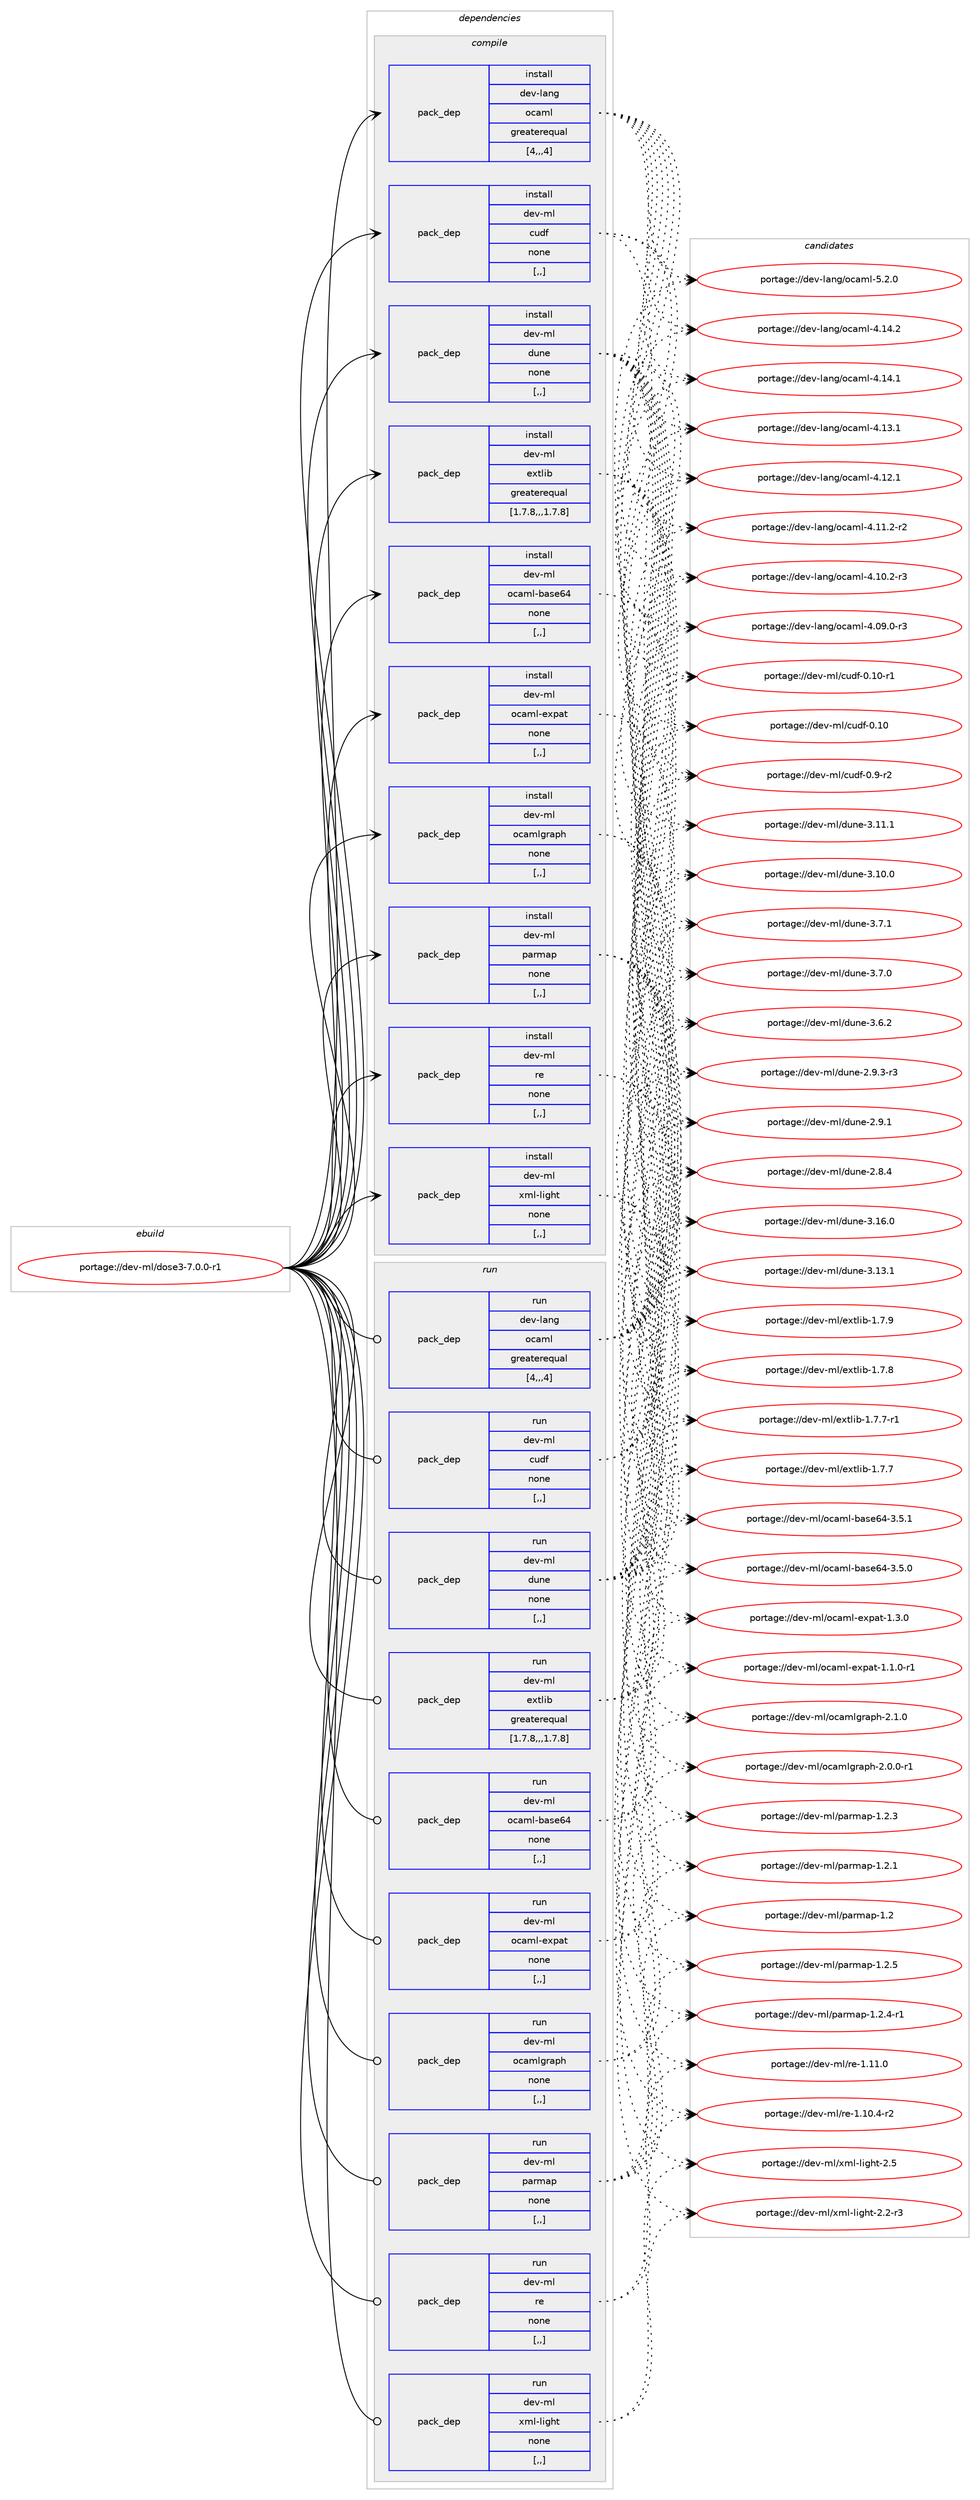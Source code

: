 digraph prolog {

# *************
# Graph options
# *************

newrank=true;
concentrate=true;
compound=true;
graph [rankdir=LR,fontname=Helvetica,fontsize=10,ranksep=1.5];#, ranksep=2.5, nodesep=0.2];
edge  [arrowhead=vee];
node  [fontname=Helvetica,fontsize=10];

# **********
# The ebuild
# **********

subgraph cluster_leftcol {
color=gray;
label=<<i>ebuild</i>>;
id [label="portage://dev-ml/dose3-7.0.0-r1", color=red, width=4, href="../dev-ml/dose3-7.0.0-r1.svg"];
}

# ****************
# The dependencies
# ****************

subgraph cluster_midcol {
color=gray;
label=<<i>dependencies</i>>;
subgraph cluster_compile {
fillcolor="#eeeeee";
style=filled;
label=<<i>compile</i>>;
subgraph pack88402 {
dependency118903 [label=<<TABLE BORDER="0" CELLBORDER="1" CELLSPACING="0" CELLPADDING="4" WIDTH="220"><TR><TD ROWSPAN="6" CELLPADDING="30">pack_dep</TD></TR><TR><TD WIDTH="110">install</TD></TR><TR><TD>dev-lang</TD></TR><TR><TD>ocaml</TD></TR><TR><TD>greaterequal</TD></TR><TR><TD>[4,,,4]</TD></TR></TABLE>>, shape=none, color=blue];
}
id:e -> dependency118903:w [weight=20,style="solid",arrowhead="vee"];
subgraph pack88403 {
dependency118904 [label=<<TABLE BORDER="0" CELLBORDER="1" CELLSPACING="0" CELLPADDING="4" WIDTH="220"><TR><TD ROWSPAN="6" CELLPADDING="30">pack_dep</TD></TR><TR><TD WIDTH="110">install</TD></TR><TR><TD>dev-ml</TD></TR><TR><TD>cudf</TD></TR><TR><TD>none</TD></TR><TR><TD>[,,]</TD></TR></TABLE>>, shape=none, color=blue];
}
id:e -> dependency118904:w [weight=20,style="solid",arrowhead="vee"];
subgraph pack88404 {
dependency118905 [label=<<TABLE BORDER="0" CELLBORDER="1" CELLSPACING="0" CELLPADDING="4" WIDTH="220"><TR><TD ROWSPAN="6" CELLPADDING="30">pack_dep</TD></TR><TR><TD WIDTH="110">install</TD></TR><TR><TD>dev-ml</TD></TR><TR><TD>dune</TD></TR><TR><TD>none</TD></TR><TR><TD>[,,]</TD></TR></TABLE>>, shape=none, color=blue];
}
id:e -> dependency118905:w [weight=20,style="solid",arrowhead="vee"];
subgraph pack88405 {
dependency118906 [label=<<TABLE BORDER="0" CELLBORDER="1" CELLSPACING="0" CELLPADDING="4" WIDTH="220"><TR><TD ROWSPAN="6" CELLPADDING="30">pack_dep</TD></TR><TR><TD WIDTH="110">install</TD></TR><TR><TD>dev-ml</TD></TR><TR><TD>extlib</TD></TR><TR><TD>greaterequal</TD></TR><TR><TD>[1.7.8,,,1.7.8]</TD></TR></TABLE>>, shape=none, color=blue];
}
id:e -> dependency118906:w [weight=20,style="solid",arrowhead="vee"];
subgraph pack88406 {
dependency118907 [label=<<TABLE BORDER="0" CELLBORDER="1" CELLSPACING="0" CELLPADDING="4" WIDTH="220"><TR><TD ROWSPAN="6" CELLPADDING="30">pack_dep</TD></TR><TR><TD WIDTH="110">install</TD></TR><TR><TD>dev-ml</TD></TR><TR><TD>ocaml-base64</TD></TR><TR><TD>none</TD></TR><TR><TD>[,,]</TD></TR></TABLE>>, shape=none, color=blue];
}
id:e -> dependency118907:w [weight=20,style="solid",arrowhead="vee"];
subgraph pack88407 {
dependency118908 [label=<<TABLE BORDER="0" CELLBORDER="1" CELLSPACING="0" CELLPADDING="4" WIDTH="220"><TR><TD ROWSPAN="6" CELLPADDING="30">pack_dep</TD></TR><TR><TD WIDTH="110">install</TD></TR><TR><TD>dev-ml</TD></TR><TR><TD>ocaml-expat</TD></TR><TR><TD>none</TD></TR><TR><TD>[,,]</TD></TR></TABLE>>, shape=none, color=blue];
}
id:e -> dependency118908:w [weight=20,style="solid",arrowhead="vee"];
subgraph pack88408 {
dependency118909 [label=<<TABLE BORDER="0" CELLBORDER="1" CELLSPACING="0" CELLPADDING="4" WIDTH="220"><TR><TD ROWSPAN="6" CELLPADDING="30">pack_dep</TD></TR><TR><TD WIDTH="110">install</TD></TR><TR><TD>dev-ml</TD></TR><TR><TD>ocamlgraph</TD></TR><TR><TD>none</TD></TR><TR><TD>[,,]</TD></TR></TABLE>>, shape=none, color=blue];
}
id:e -> dependency118909:w [weight=20,style="solid",arrowhead="vee"];
subgraph pack88409 {
dependency118910 [label=<<TABLE BORDER="0" CELLBORDER="1" CELLSPACING="0" CELLPADDING="4" WIDTH="220"><TR><TD ROWSPAN="6" CELLPADDING="30">pack_dep</TD></TR><TR><TD WIDTH="110">install</TD></TR><TR><TD>dev-ml</TD></TR><TR><TD>parmap</TD></TR><TR><TD>none</TD></TR><TR><TD>[,,]</TD></TR></TABLE>>, shape=none, color=blue];
}
id:e -> dependency118910:w [weight=20,style="solid",arrowhead="vee"];
subgraph pack88410 {
dependency118911 [label=<<TABLE BORDER="0" CELLBORDER="1" CELLSPACING="0" CELLPADDING="4" WIDTH="220"><TR><TD ROWSPAN="6" CELLPADDING="30">pack_dep</TD></TR><TR><TD WIDTH="110">install</TD></TR><TR><TD>dev-ml</TD></TR><TR><TD>re</TD></TR><TR><TD>none</TD></TR><TR><TD>[,,]</TD></TR></TABLE>>, shape=none, color=blue];
}
id:e -> dependency118911:w [weight=20,style="solid",arrowhead="vee"];
subgraph pack88411 {
dependency118912 [label=<<TABLE BORDER="0" CELLBORDER="1" CELLSPACING="0" CELLPADDING="4" WIDTH="220"><TR><TD ROWSPAN="6" CELLPADDING="30">pack_dep</TD></TR><TR><TD WIDTH="110">install</TD></TR><TR><TD>dev-ml</TD></TR><TR><TD>xml-light</TD></TR><TR><TD>none</TD></TR><TR><TD>[,,]</TD></TR></TABLE>>, shape=none, color=blue];
}
id:e -> dependency118912:w [weight=20,style="solid",arrowhead="vee"];
}
subgraph cluster_compileandrun {
fillcolor="#eeeeee";
style=filled;
label=<<i>compile and run</i>>;
}
subgraph cluster_run {
fillcolor="#eeeeee";
style=filled;
label=<<i>run</i>>;
subgraph pack88412 {
dependency118913 [label=<<TABLE BORDER="0" CELLBORDER="1" CELLSPACING="0" CELLPADDING="4" WIDTH="220"><TR><TD ROWSPAN="6" CELLPADDING="30">pack_dep</TD></TR><TR><TD WIDTH="110">run</TD></TR><TR><TD>dev-lang</TD></TR><TR><TD>ocaml</TD></TR><TR><TD>greaterequal</TD></TR><TR><TD>[4,,,4]</TD></TR></TABLE>>, shape=none, color=blue];
}
id:e -> dependency118913:w [weight=20,style="solid",arrowhead="odot"];
subgraph pack88413 {
dependency118914 [label=<<TABLE BORDER="0" CELLBORDER="1" CELLSPACING="0" CELLPADDING="4" WIDTH="220"><TR><TD ROWSPAN="6" CELLPADDING="30">pack_dep</TD></TR><TR><TD WIDTH="110">run</TD></TR><TR><TD>dev-ml</TD></TR><TR><TD>cudf</TD></TR><TR><TD>none</TD></TR><TR><TD>[,,]</TD></TR></TABLE>>, shape=none, color=blue];
}
id:e -> dependency118914:w [weight=20,style="solid",arrowhead="odot"];
subgraph pack88414 {
dependency118915 [label=<<TABLE BORDER="0" CELLBORDER="1" CELLSPACING="0" CELLPADDING="4" WIDTH="220"><TR><TD ROWSPAN="6" CELLPADDING="30">pack_dep</TD></TR><TR><TD WIDTH="110">run</TD></TR><TR><TD>dev-ml</TD></TR><TR><TD>dune</TD></TR><TR><TD>none</TD></TR><TR><TD>[,,]</TD></TR></TABLE>>, shape=none, color=blue];
}
id:e -> dependency118915:w [weight=20,style="solid",arrowhead="odot"];
subgraph pack88415 {
dependency118916 [label=<<TABLE BORDER="0" CELLBORDER="1" CELLSPACING="0" CELLPADDING="4" WIDTH="220"><TR><TD ROWSPAN="6" CELLPADDING="30">pack_dep</TD></TR><TR><TD WIDTH="110">run</TD></TR><TR><TD>dev-ml</TD></TR><TR><TD>extlib</TD></TR><TR><TD>greaterequal</TD></TR><TR><TD>[1.7.8,,,1.7.8]</TD></TR></TABLE>>, shape=none, color=blue];
}
id:e -> dependency118916:w [weight=20,style="solid",arrowhead="odot"];
subgraph pack88416 {
dependency118917 [label=<<TABLE BORDER="0" CELLBORDER="1" CELLSPACING="0" CELLPADDING="4" WIDTH="220"><TR><TD ROWSPAN="6" CELLPADDING="30">pack_dep</TD></TR><TR><TD WIDTH="110">run</TD></TR><TR><TD>dev-ml</TD></TR><TR><TD>ocaml-base64</TD></TR><TR><TD>none</TD></TR><TR><TD>[,,]</TD></TR></TABLE>>, shape=none, color=blue];
}
id:e -> dependency118917:w [weight=20,style="solid",arrowhead="odot"];
subgraph pack88417 {
dependency118918 [label=<<TABLE BORDER="0" CELLBORDER="1" CELLSPACING="0" CELLPADDING="4" WIDTH="220"><TR><TD ROWSPAN="6" CELLPADDING="30">pack_dep</TD></TR><TR><TD WIDTH="110">run</TD></TR><TR><TD>dev-ml</TD></TR><TR><TD>ocaml-expat</TD></TR><TR><TD>none</TD></TR><TR><TD>[,,]</TD></TR></TABLE>>, shape=none, color=blue];
}
id:e -> dependency118918:w [weight=20,style="solid",arrowhead="odot"];
subgraph pack88418 {
dependency118919 [label=<<TABLE BORDER="0" CELLBORDER="1" CELLSPACING="0" CELLPADDING="4" WIDTH="220"><TR><TD ROWSPAN="6" CELLPADDING="30">pack_dep</TD></TR><TR><TD WIDTH="110">run</TD></TR><TR><TD>dev-ml</TD></TR><TR><TD>ocamlgraph</TD></TR><TR><TD>none</TD></TR><TR><TD>[,,]</TD></TR></TABLE>>, shape=none, color=blue];
}
id:e -> dependency118919:w [weight=20,style="solid",arrowhead="odot"];
subgraph pack88419 {
dependency118920 [label=<<TABLE BORDER="0" CELLBORDER="1" CELLSPACING="0" CELLPADDING="4" WIDTH="220"><TR><TD ROWSPAN="6" CELLPADDING="30">pack_dep</TD></TR><TR><TD WIDTH="110">run</TD></TR><TR><TD>dev-ml</TD></TR><TR><TD>parmap</TD></TR><TR><TD>none</TD></TR><TR><TD>[,,]</TD></TR></TABLE>>, shape=none, color=blue];
}
id:e -> dependency118920:w [weight=20,style="solid",arrowhead="odot"];
subgraph pack88420 {
dependency118921 [label=<<TABLE BORDER="0" CELLBORDER="1" CELLSPACING="0" CELLPADDING="4" WIDTH="220"><TR><TD ROWSPAN="6" CELLPADDING="30">pack_dep</TD></TR><TR><TD WIDTH="110">run</TD></TR><TR><TD>dev-ml</TD></TR><TR><TD>re</TD></TR><TR><TD>none</TD></TR><TR><TD>[,,]</TD></TR></TABLE>>, shape=none, color=blue];
}
id:e -> dependency118921:w [weight=20,style="solid",arrowhead="odot"];
subgraph pack88421 {
dependency118922 [label=<<TABLE BORDER="0" CELLBORDER="1" CELLSPACING="0" CELLPADDING="4" WIDTH="220"><TR><TD ROWSPAN="6" CELLPADDING="30">pack_dep</TD></TR><TR><TD WIDTH="110">run</TD></TR><TR><TD>dev-ml</TD></TR><TR><TD>xml-light</TD></TR><TR><TD>none</TD></TR><TR><TD>[,,]</TD></TR></TABLE>>, shape=none, color=blue];
}
id:e -> dependency118922:w [weight=20,style="solid",arrowhead="odot"];
}
}

# **************
# The candidates
# **************

subgraph cluster_choices {
rank=same;
color=gray;
label=<<i>candidates</i>>;

subgraph choice88402 {
color=black;
nodesep=1;
choice1001011184510897110103471119997109108455346504648 [label="portage://dev-lang/ocaml-5.2.0", color=red, width=4,href="../dev-lang/ocaml-5.2.0.svg"];
choice100101118451089711010347111999710910845524649524650 [label="portage://dev-lang/ocaml-4.14.2", color=red, width=4,href="../dev-lang/ocaml-4.14.2.svg"];
choice100101118451089711010347111999710910845524649524649 [label="portage://dev-lang/ocaml-4.14.1", color=red, width=4,href="../dev-lang/ocaml-4.14.1.svg"];
choice100101118451089711010347111999710910845524649514649 [label="portage://dev-lang/ocaml-4.13.1", color=red, width=4,href="../dev-lang/ocaml-4.13.1.svg"];
choice100101118451089711010347111999710910845524649504649 [label="portage://dev-lang/ocaml-4.12.1", color=red, width=4,href="../dev-lang/ocaml-4.12.1.svg"];
choice1001011184510897110103471119997109108455246494946504511450 [label="portage://dev-lang/ocaml-4.11.2-r2", color=red, width=4,href="../dev-lang/ocaml-4.11.2-r2.svg"];
choice1001011184510897110103471119997109108455246494846504511451 [label="portage://dev-lang/ocaml-4.10.2-r3", color=red, width=4,href="../dev-lang/ocaml-4.10.2-r3.svg"];
choice1001011184510897110103471119997109108455246485746484511451 [label="portage://dev-lang/ocaml-4.09.0-r3", color=red, width=4,href="../dev-lang/ocaml-4.09.0-r3.svg"];
dependency118903:e -> choice1001011184510897110103471119997109108455346504648:w [style=dotted,weight="100"];
dependency118903:e -> choice100101118451089711010347111999710910845524649524650:w [style=dotted,weight="100"];
dependency118903:e -> choice100101118451089711010347111999710910845524649524649:w [style=dotted,weight="100"];
dependency118903:e -> choice100101118451089711010347111999710910845524649514649:w [style=dotted,weight="100"];
dependency118903:e -> choice100101118451089711010347111999710910845524649504649:w [style=dotted,weight="100"];
dependency118903:e -> choice1001011184510897110103471119997109108455246494946504511450:w [style=dotted,weight="100"];
dependency118903:e -> choice1001011184510897110103471119997109108455246494846504511451:w [style=dotted,weight="100"];
dependency118903:e -> choice1001011184510897110103471119997109108455246485746484511451:w [style=dotted,weight="100"];
}
subgraph choice88403 {
color=black;
nodesep=1;
choice10010111845109108479911710010245484649484511449 [label="portage://dev-ml/cudf-0.10-r1", color=red, width=4,href="../dev-ml/cudf-0.10-r1.svg"];
choice1001011184510910847991171001024548464948 [label="portage://dev-ml/cudf-0.10", color=red, width=4,href="../dev-ml/cudf-0.10.svg"];
choice100101118451091084799117100102454846574511450 [label="portage://dev-ml/cudf-0.9-r2", color=red, width=4,href="../dev-ml/cudf-0.9-r2.svg"];
dependency118904:e -> choice10010111845109108479911710010245484649484511449:w [style=dotted,weight="100"];
dependency118904:e -> choice1001011184510910847991171001024548464948:w [style=dotted,weight="100"];
dependency118904:e -> choice100101118451091084799117100102454846574511450:w [style=dotted,weight="100"];
}
subgraph choice88404 {
color=black;
nodesep=1;
choice100101118451091084710011711010145514649544648 [label="portage://dev-ml/dune-3.16.0", color=red, width=4,href="../dev-ml/dune-3.16.0.svg"];
choice100101118451091084710011711010145514649514649 [label="portage://dev-ml/dune-3.13.1", color=red, width=4,href="../dev-ml/dune-3.13.1.svg"];
choice100101118451091084710011711010145514649494649 [label="portage://dev-ml/dune-3.11.1", color=red, width=4,href="../dev-ml/dune-3.11.1.svg"];
choice100101118451091084710011711010145514649484648 [label="portage://dev-ml/dune-3.10.0", color=red, width=4,href="../dev-ml/dune-3.10.0.svg"];
choice1001011184510910847100117110101455146554649 [label="portage://dev-ml/dune-3.7.1", color=red, width=4,href="../dev-ml/dune-3.7.1.svg"];
choice1001011184510910847100117110101455146554648 [label="portage://dev-ml/dune-3.7.0", color=red, width=4,href="../dev-ml/dune-3.7.0.svg"];
choice1001011184510910847100117110101455146544650 [label="portage://dev-ml/dune-3.6.2", color=red, width=4,href="../dev-ml/dune-3.6.2.svg"];
choice10010111845109108471001171101014550465746514511451 [label="portage://dev-ml/dune-2.9.3-r3", color=red, width=4,href="../dev-ml/dune-2.9.3-r3.svg"];
choice1001011184510910847100117110101455046574649 [label="portage://dev-ml/dune-2.9.1", color=red, width=4,href="../dev-ml/dune-2.9.1.svg"];
choice1001011184510910847100117110101455046564652 [label="portage://dev-ml/dune-2.8.4", color=red, width=4,href="../dev-ml/dune-2.8.4.svg"];
dependency118905:e -> choice100101118451091084710011711010145514649544648:w [style=dotted,weight="100"];
dependency118905:e -> choice100101118451091084710011711010145514649514649:w [style=dotted,weight="100"];
dependency118905:e -> choice100101118451091084710011711010145514649494649:w [style=dotted,weight="100"];
dependency118905:e -> choice100101118451091084710011711010145514649484648:w [style=dotted,weight="100"];
dependency118905:e -> choice1001011184510910847100117110101455146554649:w [style=dotted,weight="100"];
dependency118905:e -> choice1001011184510910847100117110101455146554648:w [style=dotted,weight="100"];
dependency118905:e -> choice1001011184510910847100117110101455146544650:w [style=dotted,weight="100"];
dependency118905:e -> choice10010111845109108471001171101014550465746514511451:w [style=dotted,weight="100"];
dependency118905:e -> choice1001011184510910847100117110101455046574649:w [style=dotted,weight="100"];
dependency118905:e -> choice1001011184510910847100117110101455046564652:w [style=dotted,weight="100"];
}
subgraph choice88405 {
color=black;
nodesep=1;
choice100101118451091084710112011610810598454946554657 [label="portage://dev-ml/extlib-1.7.9", color=red, width=4,href="../dev-ml/extlib-1.7.9.svg"];
choice100101118451091084710112011610810598454946554656 [label="portage://dev-ml/extlib-1.7.8", color=red, width=4,href="../dev-ml/extlib-1.7.8.svg"];
choice1001011184510910847101120116108105984549465546554511449 [label="portage://dev-ml/extlib-1.7.7-r1", color=red, width=4,href="../dev-ml/extlib-1.7.7-r1.svg"];
choice100101118451091084710112011610810598454946554655 [label="portage://dev-ml/extlib-1.7.7", color=red, width=4,href="../dev-ml/extlib-1.7.7.svg"];
dependency118906:e -> choice100101118451091084710112011610810598454946554657:w [style=dotted,weight="100"];
dependency118906:e -> choice100101118451091084710112011610810598454946554656:w [style=dotted,weight="100"];
dependency118906:e -> choice1001011184510910847101120116108105984549465546554511449:w [style=dotted,weight="100"];
dependency118906:e -> choice100101118451091084710112011610810598454946554655:w [style=dotted,weight="100"];
}
subgraph choice88406 {
color=black;
nodesep=1;
choice100101118451091084711199971091084598971151015452455146534649 [label="portage://dev-ml/ocaml-base64-3.5.1", color=red, width=4,href="../dev-ml/ocaml-base64-3.5.1.svg"];
choice100101118451091084711199971091084598971151015452455146534648 [label="portage://dev-ml/ocaml-base64-3.5.0", color=red, width=4,href="../dev-ml/ocaml-base64-3.5.0.svg"];
dependency118907:e -> choice100101118451091084711199971091084598971151015452455146534649:w [style=dotted,weight="100"];
dependency118907:e -> choice100101118451091084711199971091084598971151015452455146534648:w [style=dotted,weight="100"];
}
subgraph choice88407 {
color=black;
nodesep=1;
choice100101118451091084711199971091084510112011297116454946514648 [label="portage://dev-ml/ocaml-expat-1.3.0", color=red, width=4,href="../dev-ml/ocaml-expat-1.3.0.svg"];
choice1001011184510910847111999710910845101120112971164549464946484511449 [label="portage://dev-ml/ocaml-expat-1.1.0-r1", color=red, width=4,href="../dev-ml/ocaml-expat-1.1.0-r1.svg"];
dependency118908:e -> choice100101118451091084711199971091084510112011297116454946514648:w [style=dotted,weight="100"];
dependency118908:e -> choice1001011184510910847111999710910845101120112971164549464946484511449:w [style=dotted,weight="100"];
}
subgraph choice88408 {
color=black;
nodesep=1;
choice1001011184510910847111999710910810311497112104455046494648 [label="portage://dev-ml/ocamlgraph-2.1.0", color=red, width=4,href="../dev-ml/ocamlgraph-2.1.0.svg"];
choice10010111845109108471119997109108103114971121044550464846484511449 [label="portage://dev-ml/ocamlgraph-2.0.0-r1", color=red, width=4,href="../dev-ml/ocamlgraph-2.0.0-r1.svg"];
dependency118909:e -> choice1001011184510910847111999710910810311497112104455046494648:w [style=dotted,weight="100"];
dependency118909:e -> choice10010111845109108471119997109108103114971121044550464846484511449:w [style=dotted,weight="100"];
}
subgraph choice88409 {
color=black;
nodesep=1;
choice10010111845109108471129711410997112454946504653 [label="portage://dev-ml/parmap-1.2.5", color=red, width=4,href="../dev-ml/parmap-1.2.5.svg"];
choice100101118451091084711297114109971124549465046524511449 [label="portage://dev-ml/parmap-1.2.4-r1", color=red, width=4,href="../dev-ml/parmap-1.2.4-r1.svg"];
choice10010111845109108471129711410997112454946504651 [label="portage://dev-ml/parmap-1.2.3", color=red, width=4,href="../dev-ml/parmap-1.2.3.svg"];
choice10010111845109108471129711410997112454946504649 [label="portage://dev-ml/parmap-1.2.1", color=red, width=4,href="../dev-ml/parmap-1.2.1.svg"];
choice1001011184510910847112971141099711245494650 [label="portage://dev-ml/parmap-1.2", color=red, width=4,href="../dev-ml/parmap-1.2.svg"];
dependency118910:e -> choice10010111845109108471129711410997112454946504653:w [style=dotted,weight="100"];
dependency118910:e -> choice100101118451091084711297114109971124549465046524511449:w [style=dotted,weight="100"];
dependency118910:e -> choice10010111845109108471129711410997112454946504651:w [style=dotted,weight="100"];
dependency118910:e -> choice10010111845109108471129711410997112454946504649:w [style=dotted,weight="100"];
dependency118910:e -> choice1001011184510910847112971141099711245494650:w [style=dotted,weight="100"];
}
subgraph choice88410 {
color=black;
nodesep=1;
choice100101118451091084711410145494649494648 [label="portage://dev-ml/re-1.11.0", color=red, width=4,href="../dev-ml/re-1.11.0.svg"];
choice1001011184510910847114101454946494846524511450 [label="portage://dev-ml/re-1.10.4-r2", color=red, width=4,href="../dev-ml/re-1.10.4-r2.svg"];
dependency118911:e -> choice100101118451091084711410145494649494648:w [style=dotted,weight="100"];
dependency118911:e -> choice1001011184510910847114101454946494846524511450:w [style=dotted,weight="100"];
}
subgraph choice88411 {
color=black;
nodesep=1;
choice10010111845109108471201091084510810510310411645504653 [label="portage://dev-ml/xml-light-2.5", color=red, width=4,href="../dev-ml/xml-light-2.5.svg"];
choice100101118451091084712010910845108105103104116455046504511451 [label="portage://dev-ml/xml-light-2.2-r3", color=red, width=4,href="../dev-ml/xml-light-2.2-r3.svg"];
dependency118912:e -> choice10010111845109108471201091084510810510310411645504653:w [style=dotted,weight="100"];
dependency118912:e -> choice100101118451091084712010910845108105103104116455046504511451:w [style=dotted,weight="100"];
}
subgraph choice88412 {
color=black;
nodesep=1;
choice1001011184510897110103471119997109108455346504648 [label="portage://dev-lang/ocaml-5.2.0", color=red, width=4,href="../dev-lang/ocaml-5.2.0.svg"];
choice100101118451089711010347111999710910845524649524650 [label="portage://dev-lang/ocaml-4.14.2", color=red, width=4,href="../dev-lang/ocaml-4.14.2.svg"];
choice100101118451089711010347111999710910845524649524649 [label="portage://dev-lang/ocaml-4.14.1", color=red, width=4,href="../dev-lang/ocaml-4.14.1.svg"];
choice100101118451089711010347111999710910845524649514649 [label="portage://dev-lang/ocaml-4.13.1", color=red, width=4,href="../dev-lang/ocaml-4.13.1.svg"];
choice100101118451089711010347111999710910845524649504649 [label="portage://dev-lang/ocaml-4.12.1", color=red, width=4,href="../dev-lang/ocaml-4.12.1.svg"];
choice1001011184510897110103471119997109108455246494946504511450 [label="portage://dev-lang/ocaml-4.11.2-r2", color=red, width=4,href="../dev-lang/ocaml-4.11.2-r2.svg"];
choice1001011184510897110103471119997109108455246494846504511451 [label="portage://dev-lang/ocaml-4.10.2-r3", color=red, width=4,href="../dev-lang/ocaml-4.10.2-r3.svg"];
choice1001011184510897110103471119997109108455246485746484511451 [label="portage://dev-lang/ocaml-4.09.0-r3", color=red, width=4,href="../dev-lang/ocaml-4.09.0-r3.svg"];
dependency118913:e -> choice1001011184510897110103471119997109108455346504648:w [style=dotted,weight="100"];
dependency118913:e -> choice100101118451089711010347111999710910845524649524650:w [style=dotted,weight="100"];
dependency118913:e -> choice100101118451089711010347111999710910845524649524649:w [style=dotted,weight="100"];
dependency118913:e -> choice100101118451089711010347111999710910845524649514649:w [style=dotted,weight="100"];
dependency118913:e -> choice100101118451089711010347111999710910845524649504649:w [style=dotted,weight="100"];
dependency118913:e -> choice1001011184510897110103471119997109108455246494946504511450:w [style=dotted,weight="100"];
dependency118913:e -> choice1001011184510897110103471119997109108455246494846504511451:w [style=dotted,weight="100"];
dependency118913:e -> choice1001011184510897110103471119997109108455246485746484511451:w [style=dotted,weight="100"];
}
subgraph choice88413 {
color=black;
nodesep=1;
choice10010111845109108479911710010245484649484511449 [label="portage://dev-ml/cudf-0.10-r1", color=red, width=4,href="../dev-ml/cudf-0.10-r1.svg"];
choice1001011184510910847991171001024548464948 [label="portage://dev-ml/cudf-0.10", color=red, width=4,href="../dev-ml/cudf-0.10.svg"];
choice100101118451091084799117100102454846574511450 [label="portage://dev-ml/cudf-0.9-r2", color=red, width=4,href="../dev-ml/cudf-0.9-r2.svg"];
dependency118914:e -> choice10010111845109108479911710010245484649484511449:w [style=dotted,weight="100"];
dependency118914:e -> choice1001011184510910847991171001024548464948:w [style=dotted,weight="100"];
dependency118914:e -> choice100101118451091084799117100102454846574511450:w [style=dotted,weight="100"];
}
subgraph choice88414 {
color=black;
nodesep=1;
choice100101118451091084710011711010145514649544648 [label="portage://dev-ml/dune-3.16.0", color=red, width=4,href="../dev-ml/dune-3.16.0.svg"];
choice100101118451091084710011711010145514649514649 [label="portage://dev-ml/dune-3.13.1", color=red, width=4,href="../dev-ml/dune-3.13.1.svg"];
choice100101118451091084710011711010145514649494649 [label="portage://dev-ml/dune-3.11.1", color=red, width=4,href="../dev-ml/dune-3.11.1.svg"];
choice100101118451091084710011711010145514649484648 [label="portage://dev-ml/dune-3.10.0", color=red, width=4,href="../dev-ml/dune-3.10.0.svg"];
choice1001011184510910847100117110101455146554649 [label="portage://dev-ml/dune-3.7.1", color=red, width=4,href="../dev-ml/dune-3.7.1.svg"];
choice1001011184510910847100117110101455146554648 [label="portage://dev-ml/dune-3.7.0", color=red, width=4,href="../dev-ml/dune-3.7.0.svg"];
choice1001011184510910847100117110101455146544650 [label="portage://dev-ml/dune-3.6.2", color=red, width=4,href="../dev-ml/dune-3.6.2.svg"];
choice10010111845109108471001171101014550465746514511451 [label="portage://dev-ml/dune-2.9.3-r3", color=red, width=4,href="../dev-ml/dune-2.9.3-r3.svg"];
choice1001011184510910847100117110101455046574649 [label="portage://dev-ml/dune-2.9.1", color=red, width=4,href="../dev-ml/dune-2.9.1.svg"];
choice1001011184510910847100117110101455046564652 [label="portage://dev-ml/dune-2.8.4", color=red, width=4,href="../dev-ml/dune-2.8.4.svg"];
dependency118915:e -> choice100101118451091084710011711010145514649544648:w [style=dotted,weight="100"];
dependency118915:e -> choice100101118451091084710011711010145514649514649:w [style=dotted,weight="100"];
dependency118915:e -> choice100101118451091084710011711010145514649494649:w [style=dotted,weight="100"];
dependency118915:e -> choice100101118451091084710011711010145514649484648:w [style=dotted,weight="100"];
dependency118915:e -> choice1001011184510910847100117110101455146554649:w [style=dotted,weight="100"];
dependency118915:e -> choice1001011184510910847100117110101455146554648:w [style=dotted,weight="100"];
dependency118915:e -> choice1001011184510910847100117110101455146544650:w [style=dotted,weight="100"];
dependency118915:e -> choice10010111845109108471001171101014550465746514511451:w [style=dotted,weight="100"];
dependency118915:e -> choice1001011184510910847100117110101455046574649:w [style=dotted,weight="100"];
dependency118915:e -> choice1001011184510910847100117110101455046564652:w [style=dotted,weight="100"];
}
subgraph choice88415 {
color=black;
nodesep=1;
choice100101118451091084710112011610810598454946554657 [label="portage://dev-ml/extlib-1.7.9", color=red, width=4,href="../dev-ml/extlib-1.7.9.svg"];
choice100101118451091084710112011610810598454946554656 [label="portage://dev-ml/extlib-1.7.8", color=red, width=4,href="../dev-ml/extlib-1.7.8.svg"];
choice1001011184510910847101120116108105984549465546554511449 [label="portage://dev-ml/extlib-1.7.7-r1", color=red, width=4,href="../dev-ml/extlib-1.7.7-r1.svg"];
choice100101118451091084710112011610810598454946554655 [label="portage://dev-ml/extlib-1.7.7", color=red, width=4,href="../dev-ml/extlib-1.7.7.svg"];
dependency118916:e -> choice100101118451091084710112011610810598454946554657:w [style=dotted,weight="100"];
dependency118916:e -> choice100101118451091084710112011610810598454946554656:w [style=dotted,weight="100"];
dependency118916:e -> choice1001011184510910847101120116108105984549465546554511449:w [style=dotted,weight="100"];
dependency118916:e -> choice100101118451091084710112011610810598454946554655:w [style=dotted,weight="100"];
}
subgraph choice88416 {
color=black;
nodesep=1;
choice100101118451091084711199971091084598971151015452455146534649 [label="portage://dev-ml/ocaml-base64-3.5.1", color=red, width=4,href="../dev-ml/ocaml-base64-3.5.1.svg"];
choice100101118451091084711199971091084598971151015452455146534648 [label="portage://dev-ml/ocaml-base64-3.5.0", color=red, width=4,href="../dev-ml/ocaml-base64-3.5.0.svg"];
dependency118917:e -> choice100101118451091084711199971091084598971151015452455146534649:w [style=dotted,weight="100"];
dependency118917:e -> choice100101118451091084711199971091084598971151015452455146534648:w [style=dotted,weight="100"];
}
subgraph choice88417 {
color=black;
nodesep=1;
choice100101118451091084711199971091084510112011297116454946514648 [label="portage://dev-ml/ocaml-expat-1.3.0", color=red, width=4,href="../dev-ml/ocaml-expat-1.3.0.svg"];
choice1001011184510910847111999710910845101120112971164549464946484511449 [label="portage://dev-ml/ocaml-expat-1.1.0-r1", color=red, width=4,href="../dev-ml/ocaml-expat-1.1.0-r1.svg"];
dependency118918:e -> choice100101118451091084711199971091084510112011297116454946514648:w [style=dotted,weight="100"];
dependency118918:e -> choice1001011184510910847111999710910845101120112971164549464946484511449:w [style=dotted,weight="100"];
}
subgraph choice88418 {
color=black;
nodesep=1;
choice1001011184510910847111999710910810311497112104455046494648 [label="portage://dev-ml/ocamlgraph-2.1.0", color=red, width=4,href="../dev-ml/ocamlgraph-2.1.0.svg"];
choice10010111845109108471119997109108103114971121044550464846484511449 [label="portage://dev-ml/ocamlgraph-2.0.0-r1", color=red, width=4,href="../dev-ml/ocamlgraph-2.0.0-r1.svg"];
dependency118919:e -> choice1001011184510910847111999710910810311497112104455046494648:w [style=dotted,weight="100"];
dependency118919:e -> choice10010111845109108471119997109108103114971121044550464846484511449:w [style=dotted,weight="100"];
}
subgraph choice88419 {
color=black;
nodesep=1;
choice10010111845109108471129711410997112454946504653 [label="portage://dev-ml/parmap-1.2.5", color=red, width=4,href="../dev-ml/parmap-1.2.5.svg"];
choice100101118451091084711297114109971124549465046524511449 [label="portage://dev-ml/parmap-1.2.4-r1", color=red, width=4,href="../dev-ml/parmap-1.2.4-r1.svg"];
choice10010111845109108471129711410997112454946504651 [label="portage://dev-ml/parmap-1.2.3", color=red, width=4,href="../dev-ml/parmap-1.2.3.svg"];
choice10010111845109108471129711410997112454946504649 [label="portage://dev-ml/parmap-1.2.1", color=red, width=4,href="../dev-ml/parmap-1.2.1.svg"];
choice1001011184510910847112971141099711245494650 [label="portage://dev-ml/parmap-1.2", color=red, width=4,href="../dev-ml/parmap-1.2.svg"];
dependency118920:e -> choice10010111845109108471129711410997112454946504653:w [style=dotted,weight="100"];
dependency118920:e -> choice100101118451091084711297114109971124549465046524511449:w [style=dotted,weight="100"];
dependency118920:e -> choice10010111845109108471129711410997112454946504651:w [style=dotted,weight="100"];
dependency118920:e -> choice10010111845109108471129711410997112454946504649:w [style=dotted,weight="100"];
dependency118920:e -> choice1001011184510910847112971141099711245494650:w [style=dotted,weight="100"];
}
subgraph choice88420 {
color=black;
nodesep=1;
choice100101118451091084711410145494649494648 [label="portage://dev-ml/re-1.11.0", color=red, width=4,href="../dev-ml/re-1.11.0.svg"];
choice1001011184510910847114101454946494846524511450 [label="portage://dev-ml/re-1.10.4-r2", color=red, width=4,href="../dev-ml/re-1.10.4-r2.svg"];
dependency118921:e -> choice100101118451091084711410145494649494648:w [style=dotted,weight="100"];
dependency118921:e -> choice1001011184510910847114101454946494846524511450:w [style=dotted,weight="100"];
}
subgraph choice88421 {
color=black;
nodesep=1;
choice10010111845109108471201091084510810510310411645504653 [label="portage://dev-ml/xml-light-2.5", color=red, width=4,href="../dev-ml/xml-light-2.5.svg"];
choice100101118451091084712010910845108105103104116455046504511451 [label="portage://dev-ml/xml-light-2.2-r3", color=red, width=4,href="../dev-ml/xml-light-2.2-r3.svg"];
dependency118922:e -> choice10010111845109108471201091084510810510310411645504653:w [style=dotted,weight="100"];
dependency118922:e -> choice100101118451091084712010910845108105103104116455046504511451:w [style=dotted,weight="100"];
}
}

}
